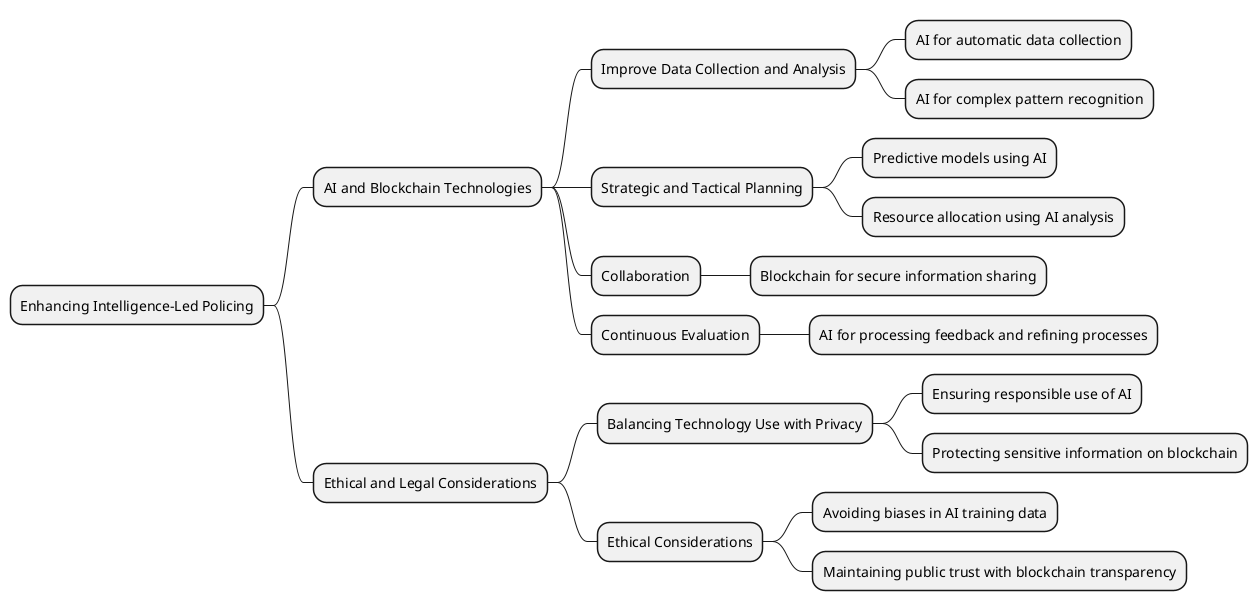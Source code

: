 @startmindmap
* Enhancing Intelligence-Led Policing
** AI and Blockchain Technologies
*** Improve Data Collection and Analysis
**** AI for automatic data collection
**** AI for complex pattern recognition
*** Strategic and Tactical Planning
**** Predictive models using AI
**** Resource allocation using AI analysis
*** Collaboration
**** Blockchain for secure information sharing
*** Continuous Evaluation
**** AI for processing feedback and refining processes
** Ethical and Legal Considerations
*** Balancing Technology Use with Privacy
**** Ensuring responsible use of AI
**** Protecting sensitive information on blockchain
*** Ethical Considerations
**** Avoiding biases in AI training data
**** Maintaining public trust with blockchain transparency
@endmindmap
